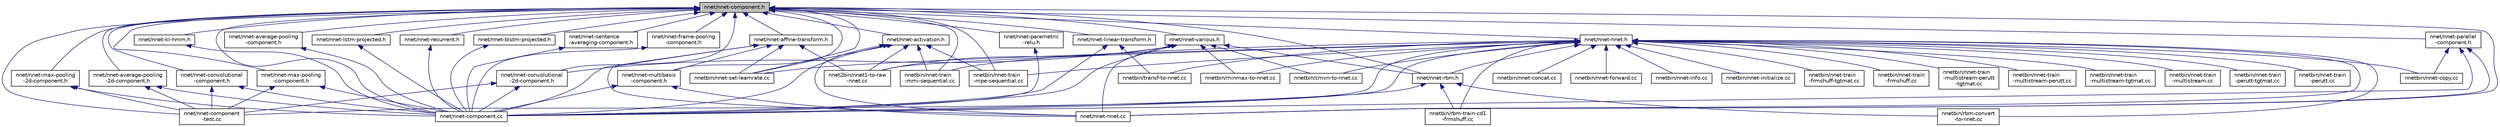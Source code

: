 digraph "nnet/nnet-component.h"
{
  edge [fontname="Helvetica",fontsize="10",labelfontname="Helvetica",labelfontsize="10"];
  node [fontname="Helvetica",fontsize="10",shape=record];
  Node59 [label="nnet/nnet-component.h",height=0.2,width=0.4,color="black", fillcolor="grey75", style="filled", fontcolor="black"];
  Node59 -> Node60 [dir="back",color="midnightblue",fontsize="10",style="solid",fontname="Helvetica"];
  Node60 [label="nnet/nnet-activation.h",height=0.2,width=0.4,color="black", fillcolor="white", style="filled",URL="$nnet-activation_8h.html"];
  Node60 -> Node61 [dir="back",color="midnightblue",fontsize="10",style="solid",fontname="Helvetica"];
  Node61 [label="nnet/nnet-component.cc",height=0.2,width=0.4,color="black", fillcolor="white", style="filled",URL="$nnet-component_8cc.html"];
  Node60 -> Node62 [dir="back",color="midnightblue",fontsize="10",style="solid",fontname="Helvetica"];
  Node62 [label="nnet/nnet-nnet.cc",height=0.2,width=0.4,color="black", fillcolor="white", style="filled",URL="$nnet-nnet_8cc.html"];
  Node60 -> Node63 [dir="back",color="midnightblue",fontsize="10",style="solid",fontname="Helvetica"];
  Node63 [label="nnetbin/nnet-set-learnrate.cc",height=0.2,width=0.4,color="black", fillcolor="white", style="filled",URL="$nnet-set-learnrate_8cc.html"];
  Node60 -> Node64 [dir="back",color="midnightblue",fontsize="10",style="solid",fontname="Helvetica"];
  Node64 [label="nnetbin/nnet-train\l-mmi-sequential.cc",height=0.2,width=0.4,color="black", fillcolor="white", style="filled",URL="$nnet-train-mmi-sequential_8cc.html"];
  Node60 -> Node65 [dir="back",color="midnightblue",fontsize="10",style="solid",fontname="Helvetica"];
  Node65 [label="nnetbin/nnet-train\l-mpe-sequential.cc",height=0.2,width=0.4,color="black", fillcolor="white", style="filled",URL="$nnet-train-mpe-sequential_8cc.html"];
  Node60 -> Node66 [dir="back",color="midnightblue",fontsize="10",style="solid",fontname="Helvetica"];
  Node66 [label="nnet2bin/nnet1-to-raw\l-nnet.cc",height=0.2,width=0.4,color="black", fillcolor="white", style="filled",URL="$nnet1-to-raw-nnet_8cc.html"];
  Node59 -> Node67 [dir="back",color="midnightblue",fontsize="10",style="solid",fontname="Helvetica"];
  Node67 [label="nnet/nnet-affine-transform.h",height=0.2,width=0.4,color="black", fillcolor="white", style="filled",URL="$nnet-affine-transform_8h.html"];
  Node67 -> Node61 [dir="back",color="midnightblue",fontsize="10",style="solid",fontname="Helvetica"];
  Node67 -> Node68 [dir="back",color="midnightblue",fontsize="10",style="solid",fontname="Helvetica"];
  Node68 [label="nnet/nnet-multibasis\l-component.h",height=0.2,width=0.4,color="black", fillcolor="white", style="filled",URL="$nnet-multibasis-component_8h.html"];
  Node68 -> Node61 [dir="back",color="midnightblue",fontsize="10",style="solid",fontname="Helvetica"];
  Node68 -> Node62 [dir="back",color="midnightblue",fontsize="10",style="solid",fontname="Helvetica"];
  Node67 -> Node62 [dir="back",color="midnightblue",fontsize="10",style="solid",fontname="Helvetica"];
  Node67 -> Node63 [dir="back",color="midnightblue",fontsize="10",style="solid",fontname="Helvetica"];
  Node67 -> Node66 [dir="back",color="midnightblue",fontsize="10",style="solid",fontname="Helvetica"];
  Node59 -> Node69 [dir="back",color="midnightblue",fontsize="10",style="solid",fontname="Helvetica"];
  Node69 [label="nnet/nnet-average-pooling\l-2d-component.h",height=0.2,width=0.4,color="black", fillcolor="white", style="filled",URL="$nnet-average-pooling-2d-component_8h.html"];
  Node69 -> Node70 [dir="back",color="midnightblue",fontsize="10",style="solid",fontname="Helvetica"];
  Node70 [label="nnet/nnet-component\l-test.cc",height=0.2,width=0.4,color="black", fillcolor="white", style="filled",URL="$nnet-component-test_8cc.html"];
  Node69 -> Node61 [dir="back",color="midnightblue",fontsize="10",style="solid",fontname="Helvetica"];
  Node59 -> Node71 [dir="back",color="midnightblue",fontsize="10",style="solid",fontname="Helvetica"];
  Node71 [label="nnet/nnet-average-pooling\l-component.h",height=0.2,width=0.4,color="black", fillcolor="white", style="filled",URL="$nnet-average-pooling-component_8h.html"];
  Node71 -> Node61 [dir="back",color="midnightblue",fontsize="10",style="solid",fontname="Helvetica"];
  Node59 -> Node72 [dir="back",color="midnightblue",fontsize="10",style="solid",fontname="Helvetica"];
  Node72 [label="nnet/nnet-blstm-projected.h",height=0.2,width=0.4,color="black", fillcolor="white", style="filled",URL="$nnet-blstm-projected_8h.html"];
  Node72 -> Node61 [dir="back",color="midnightblue",fontsize="10",style="solid",fontname="Helvetica"];
  Node59 -> Node70 [dir="back",color="midnightblue",fontsize="10",style="solid",fontname="Helvetica"];
  Node59 -> Node73 [dir="back",color="midnightblue",fontsize="10",style="solid",fontname="Helvetica"];
  Node73 [label="nnet/nnet-nnet.h",height=0.2,width=0.4,color="black", fillcolor="white", style="filled",URL="$nnet-nnet_8h.html"];
  Node73 -> Node70 [dir="back",color="midnightblue",fontsize="10",style="solid",fontname="Helvetica"];
  Node73 -> Node61 [dir="back",color="midnightblue",fontsize="10",style="solid",fontname="Helvetica"];
  Node73 -> Node74 [dir="back",color="midnightblue",fontsize="10",style="solid",fontname="Helvetica"];
  Node74 [label="nnet/nnet-rbm.h",height=0.2,width=0.4,color="black", fillcolor="white", style="filled",URL="$nnet-rbm_8h.html"];
  Node74 -> Node61 [dir="back",color="midnightblue",fontsize="10",style="solid",fontname="Helvetica"];
  Node74 -> Node75 [dir="back",color="midnightblue",fontsize="10",style="solid",fontname="Helvetica"];
  Node75 [label="nnetbin/rbm-convert\l-to-nnet.cc",height=0.2,width=0.4,color="black", fillcolor="white", style="filled",URL="$rbm-convert-to-nnet_8cc.html"];
  Node74 -> Node76 [dir="back",color="midnightblue",fontsize="10",style="solid",fontname="Helvetica"];
  Node76 [label="nnetbin/rbm-train-cd1\l-frmshuff.cc",height=0.2,width=0.4,color="black", fillcolor="white", style="filled",URL="$rbm-train-cd1-frmshuff_8cc.html"];
  Node73 -> Node62 [dir="back",color="midnightblue",fontsize="10",style="solid",fontname="Helvetica"];
  Node73 -> Node77 [dir="back",color="midnightblue",fontsize="10",style="solid",fontname="Helvetica"];
  Node77 [label="nnetbin/cmvn-to-nnet.cc",height=0.2,width=0.4,color="black", fillcolor="white", style="filled",URL="$cmvn-to-nnet_8cc.html"];
  Node73 -> Node78 [dir="back",color="midnightblue",fontsize="10",style="solid",fontname="Helvetica"];
  Node78 [label="nnetbin/minmax-to-nnet.cc",height=0.2,width=0.4,color="black", fillcolor="white", style="filled",URL="$minmax-to-nnet_8cc.html"];
  Node73 -> Node79 [dir="back",color="midnightblue",fontsize="10",style="solid",fontname="Helvetica"];
  Node79 [label="nnetbin/nnet-concat.cc",height=0.2,width=0.4,color="black", fillcolor="white", style="filled",URL="$nnet-concat_8cc.html"];
  Node73 -> Node80 [dir="back",color="midnightblue",fontsize="10",style="solid",fontname="Helvetica"];
  Node80 [label="nnetbin/nnet-copy.cc",height=0.2,width=0.4,color="black", fillcolor="white", style="filled",URL="$nnet-copy_8cc.html"];
  Node73 -> Node81 [dir="back",color="midnightblue",fontsize="10",style="solid",fontname="Helvetica"];
  Node81 [label="nnetbin/nnet-forward.cc",height=0.2,width=0.4,color="black", fillcolor="white", style="filled",URL="$nnet-forward_8cc.html"];
  Node73 -> Node82 [dir="back",color="midnightblue",fontsize="10",style="solid",fontname="Helvetica"];
  Node82 [label="nnetbin/nnet-info.cc",height=0.2,width=0.4,color="black", fillcolor="white", style="filled",URL="$nnet-info_8cc.html"];
  Node73 -> Node83 [dir="back",color="midnightblue",fontsize="10",style="solid",fontname="Helvetica"];
  Node83 [label="nnetbin/nnet-initialize.cc",height=0.2,width=0.4,color="black", fillcolor="white", style="filled",URL="$nnet-initialize_8cc.html"];
  Node73 -> Node63 [dir="back",color="midnightblue",fontsize="10",style="solid",fontname="Helvetica"];
  Node73 -> Node84 [dir="back",color="midnightblue",fontsize="10",style="solid",fontname="Helvetica"];
  Node84 [label="nnetbin/nnet-train\l-frmshuff-tgtmat.cc",height=0.2,width=0.4,color="black", fillcolor="white", style="filled",URL="$nnet-train-frmshuff-tgtmat_8cc.html"];
  Node73 -> Node85 [dir="back",color="midnightblue",fontsize="10",style="solid",fontname="Helvetica"];
  Node85 [label="nnetbin/nnet-train\l-frmshuff.cc",height=0.2,width=0.4,color="black", fillcolor="white", style="filled",URL="$nnet-train-frmshuff_8cc.html"];
  Node73 -> Node64 [dir="back",color="midnightblue",fontsize="10",style="solid",fontname="Helvetica"];
  Node73 -> Node65 [dir="back",color="midnightblue",fontsize="10",style="solid",fontname="Helvetica"];
  Node73 -> Node86 [dir="back",color="midnightblue",fontsize="10",style="solid",fontname="Helvetica"];
  Node86 [label="nnetbin/nnet-train\l-multistream-perutt\l-tgtmat.cc",height=0.2,width=0.4,color="black", fillcolor="white", style="filled",URL="$nnet-train-multistream-perutt-tgtmat_8cc.html"];
  Node73 -> Node87 [dir="back",color="midnightblue",fontsize="10",style="solid",fontname="Helvetica"];
  Node87 [label="nnetbin/nnet-train\l-multistream-perutt.cc",height=0.2,width=0.4,color="black", fillcolor="white", style="filled",URL="$nnet-train-multistream-perutt_8cc.html"];
  Node73 -> Node88 [dir="back",color="midnightblue",fontsize="10",style="solid",fontname="Helvetica"];
  Node88 [label="nnetbin/nnet-train\l-multistream-tgtmat.cc",height=0.2,width=0.4,color="black", fillcolor="white", style="filled",URL="$nnet-train-multistream-tgtmat_8cc.html"];
  Node73 -> Node89 [dir="back",color="midnightblue",fontsize="10",style="solid",fontname="Helvetica"];
  Node89 [label="nnetbin/nnet-train\l-multistream.cc",height=0.2,width=0.4,color="black", fillcolor="white", style="filled",URL="$nnet-train-multistream_8cc.html"];
  Node73 -> Node90 [dir="back",color="midnightblue",fontsize="10",style="solid",fontname="Helvetica"];
  Node90 [label="nnetbin/nnet-train\l-perutt-tgtmat.cc",height=0.2,width=0.4,color="black", fillcolor="white", style="filled",URL="$nnet-train-perutt-tgtmat_8cc.html"];
  Node73 -> Node91 [dir="back",color="midnightblue",fontsize="10",style="solid",fontname="Helvetica"];
  Node91 [label="nnetbin/nnet-train\l-perutt.cc",height=0.2,width=0.4,color="black", fillcolor="white", style="filled",URL="$nnet-train-perutt_8cc.html"];
  Node73 -> Node75 [dir="back",color="midnightblue",fontsize="10",style="solid",fontname="Helvetica"];
  Node73 -> Node76 [dir="back",color="midnightblue",fontsize="10",style="solid",fontname="Helvetica"];
  Node73 -> Node92 [dir="back",color="midnightblue",fontsize="10",style="solid",fontname="Helvetica"];
  Node92 [label="nnetbin/transf-to-nnet.cc",height=0.2,width=0.4,color="black", fillcolor="white", style="filled",URL="$transf-to-nnet_8cc.html"];
  Node73 -> Node66 [dir="back",color="midnightblue",fontsize="10",style="solid",fontname="Helvetica"];
  Node59 -> Node93 [dir="back",color="midnightblue",fontsize="10",style="solid",fontname="Helvetica"];
  Node93 [label="nnet/nnet-convolutional\l-component.h",height=0.2,width=0.4,color="black", fillcolor="white", style="filled",URL="$nnet-convolutional-component_8h.html"];
  Node93 -> Node70 [dir="back",color="midnightblue",fontsize="10",style="solid",fontname="Helvetica"];
  Node93 -> Node61 [dir="back",color="midnightblue",fontsize="10",style="solid",fontname="Helvetica"];
  Node59 -> Node94 [dir="back",color="midnightblue",fontsize="10",style="solid",fontname="Helvetica"];
  Node94 [label="nnet/nnet-convolutional\l-2d-component.h",height=0.2,width=0.4,color="black", fillcolor="white", style="filled",URL="$nnet-convolutional-2d-component_8h.html"];
  Node94 -> Node70 [dir="back",color="midnightblue",fontsize="10",style="solid",fontname="Helvetica"];
  Node94 -> Node61 [dir="back",color="midnightblue",fontsize="10",style="solid",fontname="Helvetica"];
  Node59 -> Node95 [dir="back",color="midnightblue",fontsize="10",style="solid",fontname="Helvetica"];
  Node95 [label="nnet/nnet-various.h",height=0.2,width=0.4,color="black", fillcolor="white", style="filled",URL="$nnet-various_8h.html"];
  Node95 -> Node94 [dir="back",color="midnightblue",fontsize="10",style="solid",fontname="Helvetica"];
  Node95 -> Node74 [dir="back",color="midnightblue",fontsize="10",style="solid",fontname="Helvetica"];
  Node95 -> Node61 [dir="back",color="midnightblue",fontsize="10",style="solid",fontname="Helvetica"];
  Node95 -> Node62 [dir="back",color="midnightblue",fontsize="10",style="solid",fontname="Helvetica"];
  Node95 -> Node77 [dir="back",color="midnightblue",fontsize="10",style="solid",fontname="Helvetica"];
  Node95 -> Node78 [dir="back",color="midnightblue",fontsize="10",style="solid",fontname="Helvetica"];
  Node95 -> Node66 [dir="back",color="midnightblue",fontsize="10",style="solid",fontname="Helvetica"];
  Node59 -> Node96 [dir="back",color="midnightblue",fontsize="10",style="solid",fontname="Helvetica"];
  Node96 [label="nnet/nnet-max-pooling\l-component.h",height=0.2,width=0.4,color="black", fillcolor="white", style="filled",URL="$nnet-max-pooling-component_8h.html"];
  Node96 -> Node70 [dir="back",color="midnightblue",fontsize="10",style="solid",fontname="Helvetica"];
  Node96 -> Node61 [dir="back",color="midnightblue",fontsize="10",style="solid",fontname="Helvetica"];
  Node59 -> Node97 [dir="back",color="midnightblue",fontsize="10",style="solid",fontname="Helvetica"];
  Node97 [label="nnet/nnet-max-pooling\l-2d-component.h",height=0.2,width=0.4,color="black", fillcolor="white", style="filled",URL="$nnet-max-pooling-2d-component_8h.html"];
  Node97 -> Node70 [dir="back",color="midnightblue",fontsize="10",style="solid",fontname="Helvetica"];
  Node97 -> Node61 [dir="back",color="midnightblue",fontsize="10",style="solid",fontname="Helvetica"];
  Node59 -> Node61 [dir="back",color="midnightblue",fontsize="10",style="solid",fontname="Helvetica"];
  Node59 -> Node98 [dir="back",color="midnightblue",fontsize="10",style="solid",fontname="Helvetica"];
  Node98 [label="nnet/nnet-kl-hmm.h",height=0.2,width=0.4,color="black", fillcolor="white", style="filled",URL="$nnet-kl-hmm_8h.html"];
  Node98 -> Node61 [dir="back",color="midnightblue",fontsize="10",style="solid",fontname="Helvetica"];
  Node59 -> Node99 [dir="back",color="midnightblue",fontsize="10",style="solid",fontname="Helvetica"];
  Node99 [label="nnet/nnet-linear-transform.h",height=0.2,width=0.4,color="black", fillcolor="white", style="filled",URL="$nnet-linear-transform_8h.html"];
  Node99 -> Node61 [dir="back",color="midnightblue",fontsize="10",style="solid",fontname="Helvetica"];
  Node99 -> Node92 [dir="back",color="midnightblue",fontsize="10",style="solid",fontname="Helvetica"];
  Node59 -> Node74 [dir="back",color="midnightblue",fontsize="10",style="solid",fontname="Helvetica"];
  Node59 -> Node100 [dir="back",color="midnightblue",fontsize="10",style="solid",fontname="Helvetica"];
  Node100 [label="nnet/nnet-lstm-projected.h",height=0.2,width=0.4,color="black", fillcolor="white", style="filled",URL="$nnet-lstm-projected_8h.html"];
  Node100 -> Node61 [dir="back",color="midnightblue",fontsize="10",style="solid",fontname="Helvetica"];
  Node59 -> Node101 [dir="back",color="midnightblue",fontsize="10",style="solid",fontname="Helvetica"];
  Node101 [label="nnet/nnet-recurrent.h",height=0.2,width=0.4,color="black", fillcolor="white", style="filled",URL="$nnet-recurrent_8h.html"];
  Node101 -> Node61 [dir="back",color="midnightblue",fontsize="10",style="solid",fontname="Helvetica"];
  Node59 -> Node102 [dir="back",color="midnightblue",fontsize="10",style="solid",fontname="Helvetica"];
  Node102 [label="nnet/nnet-sentence\l-averaging-component.h",height=0.2,width=0.4,color="black", fillcolor="white", style="filled",URL="$nnet-sentence-averaging-component_8h.html"];
  Node102 -> Node61 [dir="back",color="midnightblue",fontsize="10",style="solid",fontname="Helvetica"];
  Node59 -> Node103 [dir="back",color="midnightblue",fontsize="10",style="solid",fontname="Helvetica"];
  Node103 [label="nnet/nnet-frame-pooling\l-component.h",height=0.2,width=0.4,color="black", fillcolor="white", style="filled",URL="$nnet-frame-pooling-component_8h.html"];
  Node103 -> Node61 [dir="back",color="midnightblue",fontsize="10",style="solid",fontname="Helvetica"];
  Node59 -> Node104 [dir="back",color="midnightblue",fontsize="10",style="solid",fontname="Helvetica"];
  Node104 [label="nnet/nnet-parallel\l-component.h",height=0.2,width=0.4,color="black", fillcolor="white", style="filled",URL="$nnet-parallel-component_8h.html"];
  Node104 -> Node61 [dir="back",color="midnightblue",fontsize="10",style="solid",fontname="Helvetica"];
  Node104 -> Node62 [dir="back",color="midnightblue",fontsize="10",style="solid",fontname="Helvetica"];
  Node104 -> Node80 [dir="back",color="midnightblue",fontsize="10",style="solid",fontname="Helvetica"];
  Node59 -> Node68 [dir="back",color="midnightblue",fontsize="10",style="solid",fontname="Helvetica"];
  Node59 -> Node105 [dir="back",color="midnightblue",fontsize="10",style="solid",fontname="Helvetica"];
  Node105 [label="nnet/nnet-parametric\l-relu.h",height=0.2,width=0.4,color="black", fillcolor="white", style="filled",URL="$nnet-parametric-relu_8h.html"];
  Node105 -> Node61 [dir="back",color="midnightblue",fontsize="10",style="solid",fontname="Helvetica"];
  Node59 -> Node62 [dir="back",color="midnightblue",fontsize="10",style="solid",fontname="Helvetica"];
  Node59 -> Node63 [dir="back",color="midnightblue",fontsize="10",style="solid",fontname="Helvetica"];
  Node59 -> Node64 [dir="back",color="midnightblue",fontsize="10",style="solid",fontname="Helvetica"];
  Node59 -> Node65 [dir="back",color="midnightblue",fontsize="10",style="solid",fontname="Helvetica"];
}
